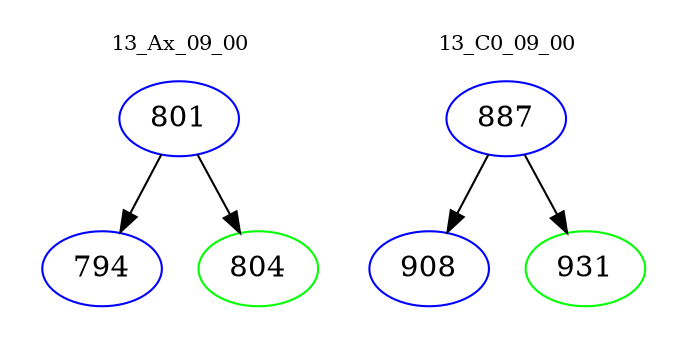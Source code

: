 digraph{
subgraph cluster_0 {
color = white
label = "13_Ax_09_00";
fontsize=10;
T0_801 [label="801", color="blue"]
T0_801 -> T0_794 [color="black"]
T0_794 [label="794", color="blue"]
T0_801 -> T0_804 [color="black"]
T0_804 [label="804", color="green"]
}
subgraph cluster_1 {
color = white
label = "13_C0_09_00";
fontsize=10;
T1_887 [label="887", color="blue"]
T1_887 -> T1_908 [color="black"]
T1_908 [label="908", color="blue"]
T1_887 -> T1_931 [color="black"]
T1_931 [label="931", color="green"]
}
}
